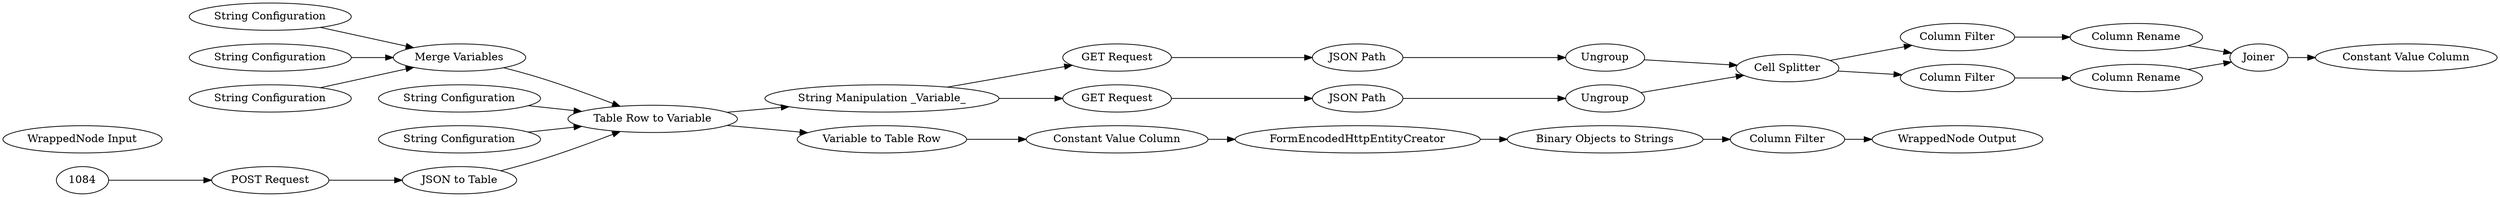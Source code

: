 digraph {
	31 [label="POST Request"]
	33 [label="JSON to Table"]
	35 [label="String Manipulation _Variable_"]
	37 [label="GET Request"]
	38 [label="GET Request"]
	39 [label="JSON Path"]
	40 [label="JSON Path"]
	49 [label=Joiner]
	1078 [label="Constant Value Column"]
	1079 [label=FormEncodedHttpEntityCreator]
	1081 [label="Binary Objects to Strings"]
	1082 [label="WrappedNode Input"]
	1089 [label="Merge Variables"]
	1090 [label="Merge Variables"]
	1092 [label="Constant Value Column"]
	1096 [label="WrappedNode Output"]
	1097 [label="Column Filter"]
	1100 [label="String Configuration"]
	1101 [label="String Configuration"]
	1102 [label="String Configuration"]
	1103 [label="String Configuration"]
	1104 [label="String Configuration"]
	1105 [label="Variable to Table Row"]
	43 [label=Ungroup]
	46 [label="Column Filter"]
	47 [label="Column Rename"]
	1070 [label="Cell Splitter"]
	44 [label=Ungroup]
	48 [label="Column Filter"]
	50 [label="Column Rename"]
	1070 [label="Cell Splitter"]
	1090 [label="Table Row to Variable"]
	1079 -> 1081
	1081 -> 1097
	1089 -> 1090
	1090 -> 1105
	1092 -> 1079
	1097 -> 1096
	1100 -> 1089
	1101 -> 1089
	1102 -> 1089
	1103 -> 1090
	1104 -> 1090
	1105 -> 1092
	43 -> 1070
	46 -> 47
	1070 -> 46
	44 -> 1070
	48 -> 50
	1070 -> 48
	31 -> 33
	33 -> 1090
	35 -> 38
	35 -> 37
	37 -> 39
	38 -> 40
	39 -> 43
	40 -> 44
	49 -> 1078
	1084 -> 31
	47 -> 49
	50 -> 49
	1090 -> 35
	rankdir=LR
}
